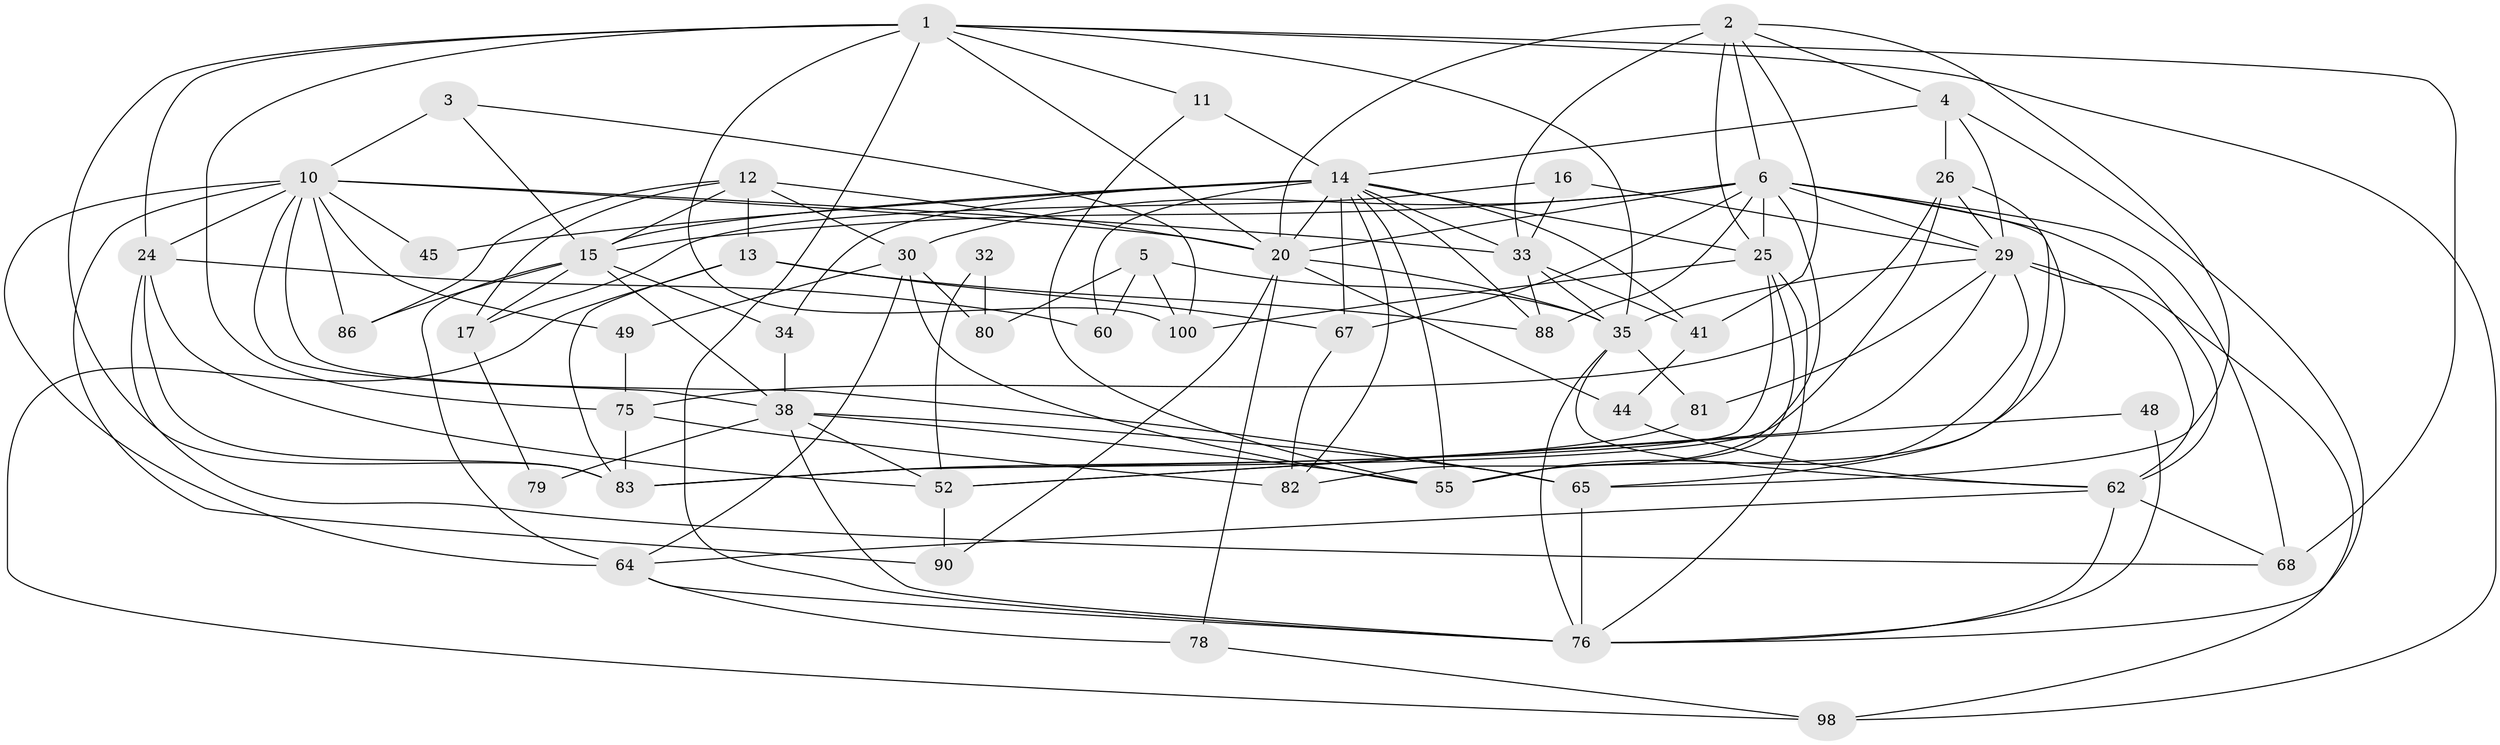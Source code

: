// original degree distribution, {4: 0.3627450980392157, 3: 0.27450980392156865, 5: 0.16666666666666666, 6: 0.08823529411764706, 2: 0.0784313725490196, 7: 0.029411764705882353}
// Generated by graph-tools (version 1.1) at 2025/14/03/09/25 04:14:49]
// undirected, 51 vertices, 139 edges
graph export_dot {
graph [start="1"]
  node [color=gray90,style=filled];
  1 [super="+8+39"];
  2 [super="+72+42"];
  3 [super="+61"];
  4 [super="+7"];
  5;
  6 [super="+71+9+18"];
  10 [super="+77+22"];
  11;
  12 [super="+59"];
  13 [super="+19"];
  14 [super="+46+31"];
  15 [super="+21+23+93"];
  16;
  17 [super="+63"];
  20 [super="+85+69"];
  24 [super="+50"];
  25 [super="+27+53"];
  26 [super="+28"];
  29 [super="+40"];
  30 [super="+37"];
  32;
  33 [super="+56"];
  34;
  35 [super="+70"];
  38 [super="+66"];
  41;
  44;
  45;
  48;
  49;
  52;
  55 [super="+57"];
  60;
  62 [super="+96+87"];
  64;
  65 [super="+73"];
  67;
  68;
  75;
  76 [super="+84"];
  78;
  79;
  80;
  81;
  82 [super="+94"];
  83;
  86;
  88;
  90;
  98;
  100;
  1 -- 83;
  1 -- 24;
  1 -- 98;
  1 -- 68;
  1 -- 75;
  1 -- 11;
  1 -- 35;
  1 -- 100;
  1 -- 76;
  1 -- 20;
  2 -- 4;
  2 -- 33;
  2 -- 65;
  2 -- 41;
  2 -- 25;
  2 -- 6;
  2 -- 20 [weight=2];
  3 -- 15;
  3 -- 100;
  3 -- 10 [weight=2];
  4 -- 14;
  4 -- 29;
  4 -- 76;
  4 -- 26;
  5 -- 100;
  5 -- 60;
  5 -- 80;
  5 -- 35;
  6 -- 68;
  6 -- 25;
  6 -- 20 [weight=2];
  6 -- 29;
  6 -- 65 [weight=2];
  6 -- 30;
  6 -- 15 [weight=2];
  6 -- 82;
  6 -- 67;
  6 -- 88;
  6 -- 62;
  10 -- 90;
  10 -- 65 [weight=3];
  10 -- 38;
  10 -- 64;
  10 -- 33;
  10 -- 45;
  10 -- 49;
  10 -- 20;
  10 -- 86;
  10 -- 24;
  11 -- 55;
  11 -- 14 [weight=2];
  12 -- 86;
  12 -- 17;
  12 -- 30;
  12 -- 15;
  12 -- 13;
  12 -- 20;
  13 -- 83;
  13 -- 88;
  13 -- 98;
  13 -- 67;
  14 -- 67;
  14 -- 60;
  14 -- 45 [weight=2];
  14 -- 20;
  14 -- 33;
  14 -- 34;
  14 -- 41;
  14 -- 15 [weight=2];
  14 -- 82;
  14 -- 55;
  14 -- 88;
  14 -- 25;
  15 -- 64;
  15 -- 17;
  15 -- 34;
  15 -- 38;
  15 -- 86;
  16 -- 33;
  16 -- 17;
  16 -- 29 [weight=2];
  17 -- 79;
  20 -- 78 [weight=2];
  20 -- 90;
  20 -- 44;
  20 -- 35;
  24 -- 60;
  24 -- 83;
  24 -- 52;
  24 -- 68;
  25 -- 83;
  25 -- 100;
  25 -- 55;
  25 -- 76;
  26 -- 75;
  26 -- 29;
  26 -- 83;
  26 -- 55;
  29 -- 98;
  29 -- 35;
  29 -- 81;
  29 -- 52;
  29 -- 55;
  29 -- 62;
  30 -- 49;
  30 -- 80;
  30 -- 64;
  30 -- 55;
  32 -- 80;
  32 -- 52;
  33 -- 88;
  33 -- 35;
  33 -- 41;
  34 -- 38 [weight=2];
  35 -- 76;
  35 -- 81;
  35 -- 62;
  38 -- 52;
  38 -- 76;
  38 -- 65;
  38 -- 55;
  38 -- 79;
  41 -- 44;
  44 -- 62;
  48 -- 52;
  48 -- 76;
  49 -- 75;
  52 -- 90;
  62 -- 68;
  62 -- 64;
  62 -- 76;
  64 -- 78;
  64 -- 76;
  65 -- 76;
  67 -- 82;
  75 -- 83;
  75 -- 82;
  78 -- 98;
  81 -- 83;
}

